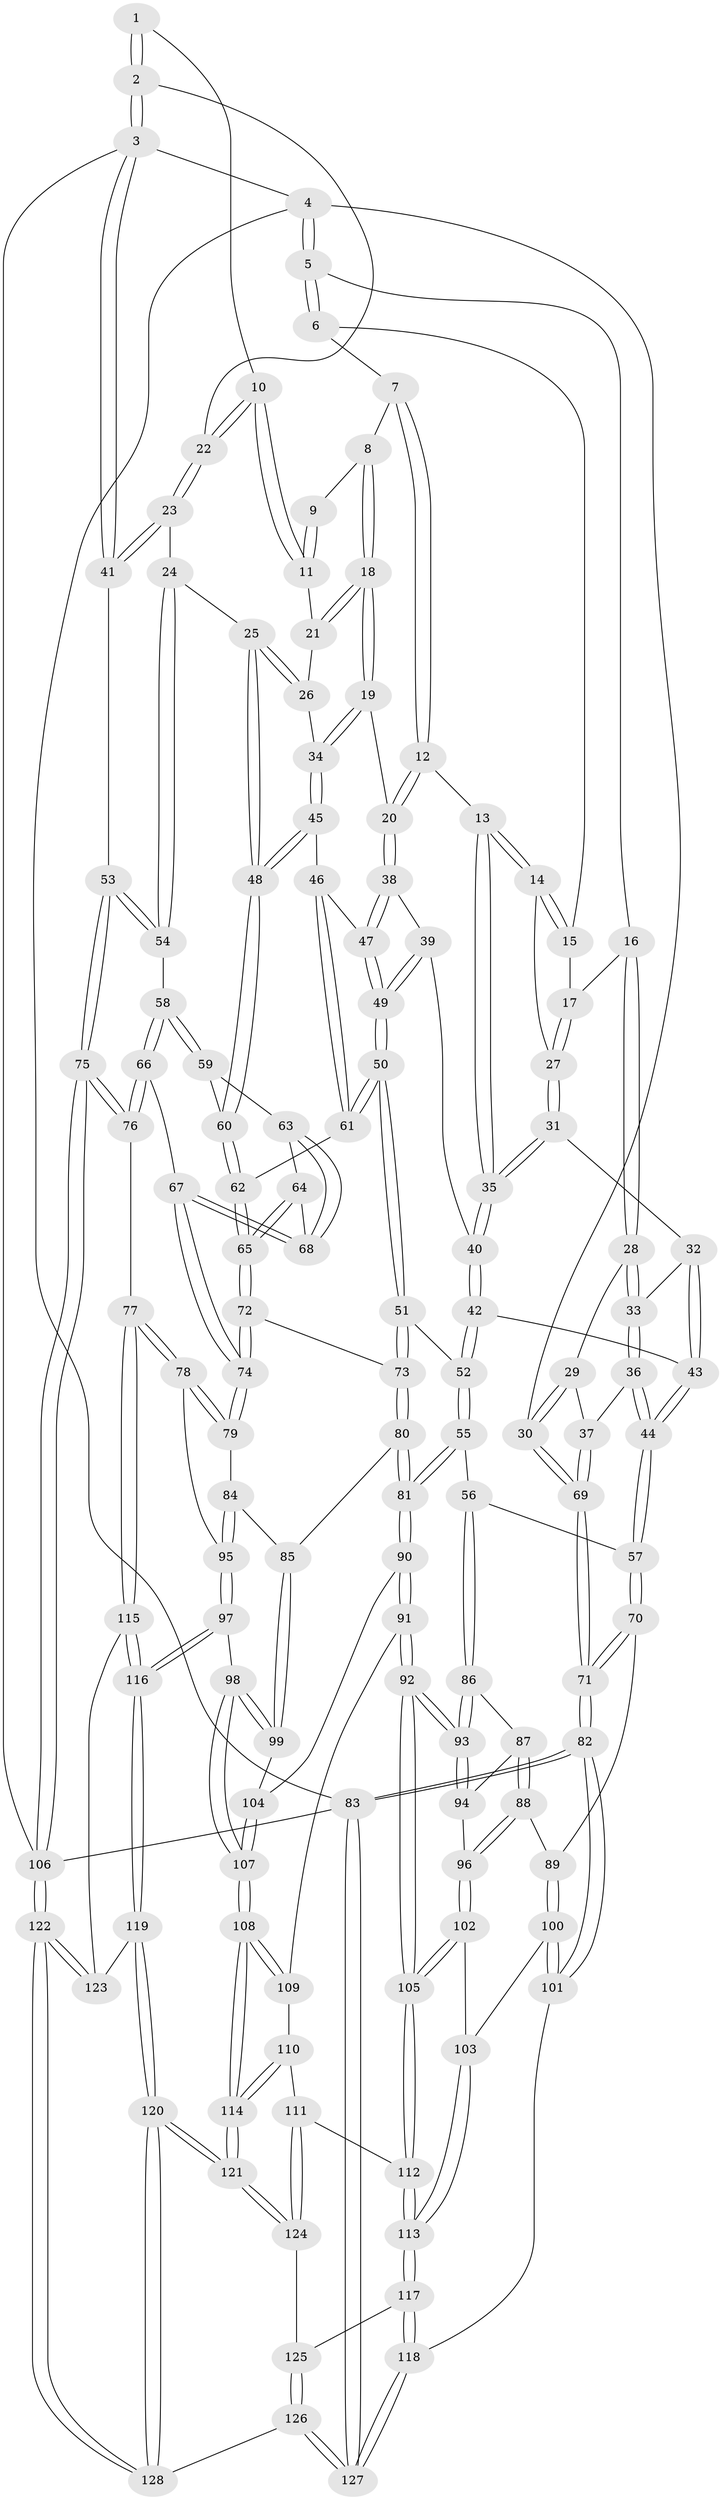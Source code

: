 // Generated by graph-tools (version 1.1) at 2025/03/03/09/25 03:03:12]
// undirected, 128 vertices, 317 edges
graph export_dot {
graph [start="1"]
  node [color=gray90,style=filled];
  1 [pos="+0.9842549242261724+0"];
  2 [pos="+1+0"];
  3 [pos="+1+0"];
  4 [pos="+0+0"];
  5 [pos="+0+0"];
  6 [pos="+0.30121948032410606+0"];
  7 [pos="+0.40848981793002087+0"];
  8 [pos="+0.5767781562737844+0"];
  9 [pos="+0.743340427215931+0"];
  10 [pos="+0.8696786849210991+0.09780939789217116"];
  11 [pos="+0.7910768905006315+0.07245759428002194"];
  12 [pos="+0.4248226984738118+0.15157207649426763"];
  13 [pos="+0.3780915662184849+0.15013958820568496"];
  14 [pos="+0.3259261549655203+0.12978813404552342"];
  15 [pos="+0.29978153180416706+0"];
  16 [pos="+0.18263619572886827+0.11990590536939157"];
  17 [pos="+0.21171981429655906+0.1198559235439015"];
  18 [pos="+0.5954293143841581+0.10601836253854005"];
  19 [pos="+0.5803276472765804+0.14788337078846253"];
  20 [pos="+0.4679394809517815+0.17079829317045805"];
  21 [pos="+0.7825457055319259+0.07817812395542413"];
  22 [pos="+0.8963611646656445+0.12261350281511628"];
  23 [pos="+0.9408236268745188+0.20736560404393847"];
  24 [pos="+0.9306334374298996+0.21695897079484505"];
  25 [pos="+0.8214655213358059+0.2751153977318587"];
  26 [pos="+0.7660430331891107+0.1703990304495886"];
  27 [pos="+0.26786017236289805+0.14541521417909814"];
  28 [pos="+0.1384688520327103+0.15724706765952962"];
  29 [pos="+0.1124138836903545+0.1675976071890974"];
  30 [pos="+0+0"];
  31 [pos="+0.25056613537212413+0.22360118836693507"];
  32 [pos="+0.22584047458299192+0.2446141951034815"];
  33 [pos="+0.20587683794368325+0.2514053668052843"];
  34 [pos="+0.5850697044625308+0.15512891744307403"];
  35 [pos="+0.32163415388695027+0.27937986532386505"];
  36 [pos="+0.1086798616727876+0.35009435241737547"];
  37 [pos="+0.09531163515937152+0.347003309555608"];
  38 [pos="+0.44175788943535016+0.2716594574954327"];
  39 [pos="+0.33127594882913886+0.29082305581444295"];
  40 [pos="+0.32458297413012516+0.2906901211469069"];
  41 [pos="+1+0.19580330284511083"];
  42 [pos="+0.3235028274281933+0.2928601310051274"];
  43 [pos="+0.2720173057581236+0.33553270179667005"];
  44 [pos="+0.2185833999265667+0.42687310763423836"];
  45 [pos="+0.6141148420020327+0.22115660626891234"];
  46 [pos="+0.5923752804143244+0.330195876548348"];
  47 [pos="+0.4474510646773666+0.30132678280613484"];
  48 [pos="+0.8029868167551939+0.29521556757668194"];
  49 [pos="+0.43484410430663445+0.3654567361056752"];
  50 [pos="+0.43113710506974995+0.4388072353514966"];
  51 [pos="+0.41450059800552014+0.46599138609247"];
  52 [pos="+0.40933384743299195+0.4677690620540039"];
  53 [pos="+1+0.5202982803038876"];
  54 [pos="+0.9588075139773797+0.4357315698358434"];
  55 [pos="+0.32643935622944914+0.5133167592665044"];
  56 [pos="+0.3244733212645915+0.5139887089497628"];
  57 [pos="+0.22430744044501275+0.4367540557316163"];
  58 [pos="+0.9122574585201857+0.4393528443590347"];
  59 [pos="+0.8071141848316241+0.32563381609405645"];
  60 [pos="+0.8026747430693376+0.2972770045347538"];
  61 [pos="+0.5949868721644043+0.3597808146360483"];
  62 [pos="+0.6286507862119308+0.39446296286983945"];
  63 [pos="+0.7916671155013705+0.364867076914519"];
  64 [pos="+0.7136803789077037+0.4361004069334865"];
  65 [pos="+0.6509483231109974+0.4575874128596509"];
  66 [pos="+0.8398793083027062+0.5155477343618892"];
  67 [pos="+0.8138427026132448+0.504752666649285"];
  68 [pos="+0.7991895951992315+0.4742206424254548"];
  69 [pos="+0+0.3980607930639207"];
  70 [pos="+0.05309583143822047+0.5953164779428947"];
  71 [pos="+0+0.5051603523212647"];
  72 [pos="+0.6458545491274342+0.4935136439835887"];
  73 [pos="+0.530287230275532+0.5356142288642242"];
  74 [pos="+0.6860184227593632+0.5412250914829634"];
  75 [pos="+1+0.6560755926272123"];
  76 [pos="+0.8999274876637748+0.7060518117140212"];
  77 [pos="+0.8872911655716934+0.7146265566788708"];
  78 [pos="+0.8636455894587565+0.714057865371075"];
  79 [pos="+0.6910217883189149+0.580541973830985"];
  80 [pos="+0.5380084393666592+0.6395487842989278"];
  81 [pos="+0.5111886082002461+0.682917642580369"];
  82 [pos="+0+0.8250673168983879"];
  83 [pos="+0+1"];
  84 [pos="+0.6586235595617517+0.6204320891751268"];
  85 [pos="+0.6062197276643685+0.6396128868220122"];
  86 [pos="+0.3225218377115932+0.51989803784885"];
  87 [pos="+0.23370199590506527+0.5875470728006501"];
  88 [pos="+0.06538567054103935+0.601022867326346"];
  89 [pos="+0.05491330854322797+0.5970769268556555"];
  90 [pos="+0.5056786900300216+0.7033785535215631"];
  91 [pos="+0.4122462136894015+0.748159120295986"];
  92 [pos="+0.34612528379070473+0.7449026452796348"];
  93 [pos="+0.34072528079419256+0.7029081511078077"];
  94 [pos="+0.20967488353196417+0.6456158151728189"];
  95 [pos="+0.6927242464460276+0.7741193032039869"];
  96 [pos="+0.1831699255785118+0.6979031675099139"];
  97 [pos="+0.6793537647231904+0.783657177041978"];
  98 [pos="+0.6771357029406992+0.7833811010064384"];
  99 [pos="+0.6581998484762736+0.7711082667506011"];
  100 [pos="+0.07399705254130241+0.7922225985226968"];
  101 [pos="+0+0.844186576819159"];
  102 [pos="+0.19479214918919752+0.7369491140356511"];
  103 [pos="+0.14538416625678616+0.787378030785007"];
  104 [pos="+0.5153317761384122+0.7120322102588373"];
  105 [pos="+0.3405975506865674+0.7497786919912414"];
  106 [pos="+1+1"];
  107 [pos="+0.5474730467894761+0.8599944256452884"];
  108 [pos="+0.530248626734163+0.886990834697153"];
  109 [pos="+0.43257765740810056+0.7845200853482934"];
  110 [pos="+0.4321500138890173+0.8621418636217519"];
  111 [pos="+0.3517803990882521+0.894461485692673"];
  112 [pos="+0.3305364420143168+0.797296966091245"];
  113 [pos="+0.2018080341689047+0.8897626083250632"];
  114 [pos="+0.5199339392723975+0.9690133689671975"];
  115 [pos="+0.8758584844868424+0.8477484037510611"];
  116 [pos="+0.7047089648291902+0.9636628516837382"];
  117 [pos="+0.20104402484061817+0.9014537309247559"];
  118 [pos="+0.10527475653293432+0.9764388241598034"];
  119 [pos="+0.6917511123221074+1"];
  120 [pos="+0.6176352431893968+1"];
  121 [pos="+0.5201357784754768+0.9876691235815961"];
  122 [pos="+1+1"];
  123 [pos="+0.9148051284104679+0.9311215416426731"];
  124 [pos="+0.3529478564786177+0.9206344158412594"];
  125 [pos="+0.2935774972373182+0.9705674326016944"];
  126 [pos="+0.26066938166068493+1"];
  127 [pos="+0.09905115032997101+1"];
  128 [pos="+0.6185518872545022+1"];
  1 -- 2;
  1 -- 2;
  1 -- 10;
  2 -- 3;
  2 -- 3;
  2 -- 22;
  3 -- 4;
  3 -- 41;
  3 -- 41;
  3 -- 106;
  4 -- 5;
  4 -- 5;
  4 -- 30;
  4 -- 83;
  5 -- 6;
  5 -- 6;
  5 -- 16;
  6 -- 7;
  6 -- 15;
  7 -- 8;
  7 -- 12;
  7 -- 12;
  8 -- 9;
  8 -- 18;
  8 -- 18;
  9 -- 11;
  9 -- 11;
  10 -- 11;
  10 -- 11;
  10 -- 22;
  10 -- 22;
  11 -- 21;
  12 -- 13;
  12 -- 20;
  12 -- 20;
  13 -- 14;
  13 -- 14;
  13 -- 35;
  13 -- 35;
  14 -- 15;
  14 -- 15;
  14 -- 27;
  15 -- 17;
  16 -- 17;
  16 -- 28;
  16 -- 28;
  17 -- 27;
  17 -- 27;
  18 -- 19;
  18 -- 19;
  18 -- 21;
  18 -- 21;
  19 -- 20;
  19 -- 34;
  19 -- 34;
  20 -- 38;
  20 -- 38;
  21 -- 26;
  22 -- 23;
  22 -- 23;
  23 -- 24;
  23 -- 41;
  23 -- 41;
  24 -- 25;
  24 -- 54;
  24 -- 54;
  25 -- 26;
  25 -- 26;
  25 -- 48;
  25 -- 48;
  26 -- 34;
  27 -- 31;
  27 -- 31;
  28 -- 29;
  28 -- 33;
  28 -- 33;
  29 -- 30;
  29 -- 30;
  29 -- 37;
  30 -- 69;
  30 -- 69;
  31 -- 32;
  31 -- 35;
  31 -- 35;
  32 -- 33;
  32 -- 43;
  32 -- 43;
  33 -- 36;
  33 -- 36;
  34 -- 45;
  34 -- 45;
  35 -- 40;
  35 -- 40;
  36 -- 37;
  36 -- 44;
  36 -- 44;
  37 -- 69;
  37 -- 69;
  38 -- 39;
  38 -- 47;
  38 -- 47;
  39 -- 40;
  39 -- 49;
  39 -- 49;
  40 -- 42;
  40 -- 42;
  41 -- 53;
  42 -- 43;
  42 -- 52;
  42 -- 52;
  43 -- 44;
  43 -- 44;
  44 -- 57;
  44 -- 57;
  45 -- 46;
  45 -- 48;
  45 -- 48;
  46 -- 47;
  46 -- 61;
  46 -- 61;
  47 -- 49;
  47 -- 49;
  48 -- 60;
  48 -- 60;
  49 -- 50;
  49 -- 50;
  50 -- 51;
  50 -- 51;
  50 -- 61;
  50 -- 61;
  51 -- 52;
  51 -- 73;
  51 -- 73;
  52 -- 55;
  52 -- 55;
  53 -- 54;
  53 -- 54;
  53 -- 75;
  53 -- 75;
  54 -- 58;
  55 -- 56;
  55 -- 81;
  55 -- 81;
  56 -- 57;
  56 -- 86;
  56 -- 86;
  57 -- 70;
  57 -- 70;
  58 -- 59;
  58 -- 59;
  58 -- 66;
  58 -- 66;
  59 -- 60;
  59 -- 63;
  60 -- 62;
  60 -- 62;
  61 -- 62;
  62 -- 65;
  62 -- 65;
  63 -- 64;
  63 -- 68;
  63 -- 68;
  64 -- 65;
  64 -- 65;
  64 -- 68;
  65 -- 72;
  65 -- 72;
  66 -- 67;
  66 -- 76;
  66 -- 76;
  67 -- 68;
  67 -- 68;
  67 -- 74;
  67 -- 74;
  69 -- 71;
  69 -- 71;
  70 -- 71;
  70 -- 71;
  70 -- 89;
  71 -- 82;
  71 -- 82;
  72 -- 73;
  72 -- 74;
  72 -- 74;
  73 -- 80;
  73 -- 80;
  74 -- 79;
  74 -- 79;
  75 -- 76;
  75 -- 76;
  75 -- 106;
  75 -- 106;
  76 -- 77;
  77 -- 78;
  77 -- 78;
  77 -- 115;
  77 -- 115;
  78 -- 79;
  78 -- 79;
  78 -- 95;
  79 -- 84;
  80 -- 81;
  80 -- 81;
  80 -- 85;
  81 -- 90;
  81 -- 90;
  82 -- 83;
  82 -- 83;
  82 -- 101;
  82 -- 101;
  83 -- 127;
  83 -- 127;
  83 -- 106;
  84 -- 85;
  84 -- 95;
  84 -- 95;
  85 -- 99;
  85 -- 99;
  86 -- 87;
  86 -- 93;
  86 -- 93;
  87 -- 88;
  87 -- 88;
  87 -- 94;
  88 -- 89;
  88 -- 96;
  88 -- 96;
  89 -- 100;
  89 -- 100;
  90 -- 91;
  90 -- 91;
  90 -- 104;
  91 -- 92;
  91 -- 92;
  91 -- 109;
  92 -- 93;
  92 -- 93;
  92 -- 105;
  92 -- 105;
  93 -- 94;
  93 -- 94;
  94 -- 96;
  95 -- 97;
  95 -- 97;
  96 -- 102;
  96 -- 102;
  97 -- 98;
  97 -- 116;
  97 -- 116;
  98 -- 99;
  98 -- 99;
  98 -- 107;
  98 -- 107;
  99 -- 104;
  100 -- 101;
  100 -- 101;
  100 -- 103;
  101 -- 118;
  102 -- 103;
  102 -- 105;
  102 -- 105;
  103 -- 113;
  103 -- 113;
  104 -- 107;
  104 -- 107;
  105 -- 112;
  105 -- 112;
  106 -- 122;
  106 -- 122;
  107 -- 108;
  107 -- 108;
  108 -- 109;
  108 -- 109;
  108 -- 114;
  108 -- 114;
  109 -- 110;
  110 -- 111;
  110 -- 114;
  110 -- 114;
  111 -- 112;
  111 -- 124;
  111 -- 124;
  112 -- 113;
  112 -- 113;
  113 -- 117;
  113 -- 117;
  114 -- 121;
  114 -- 121;
  115 -- 116;
  115 -- 116;
  115 -- 123;
  116 -- 119;
  116 -- 119;
  117 -- 118;
  117 -- 118;
  117 -- 125;
  118 -- 127;
  118 -- 127;
  119 -- 120;
  119 -- 120;
  119 -- 123;
  120 -- 121;
  120 -- 121;
  120 -- 128;
  120 -- 128;
  121 -- 124;
  121 -- 124;
  122 -- 123;
  122 -- 123;
  122 -- 128;
  122 -- 128;
  124 -- 125;
  125 -- 126;
  125 -- 126;
  126 -- 127;
  126 -- 127;
  126 -- 128;
}

